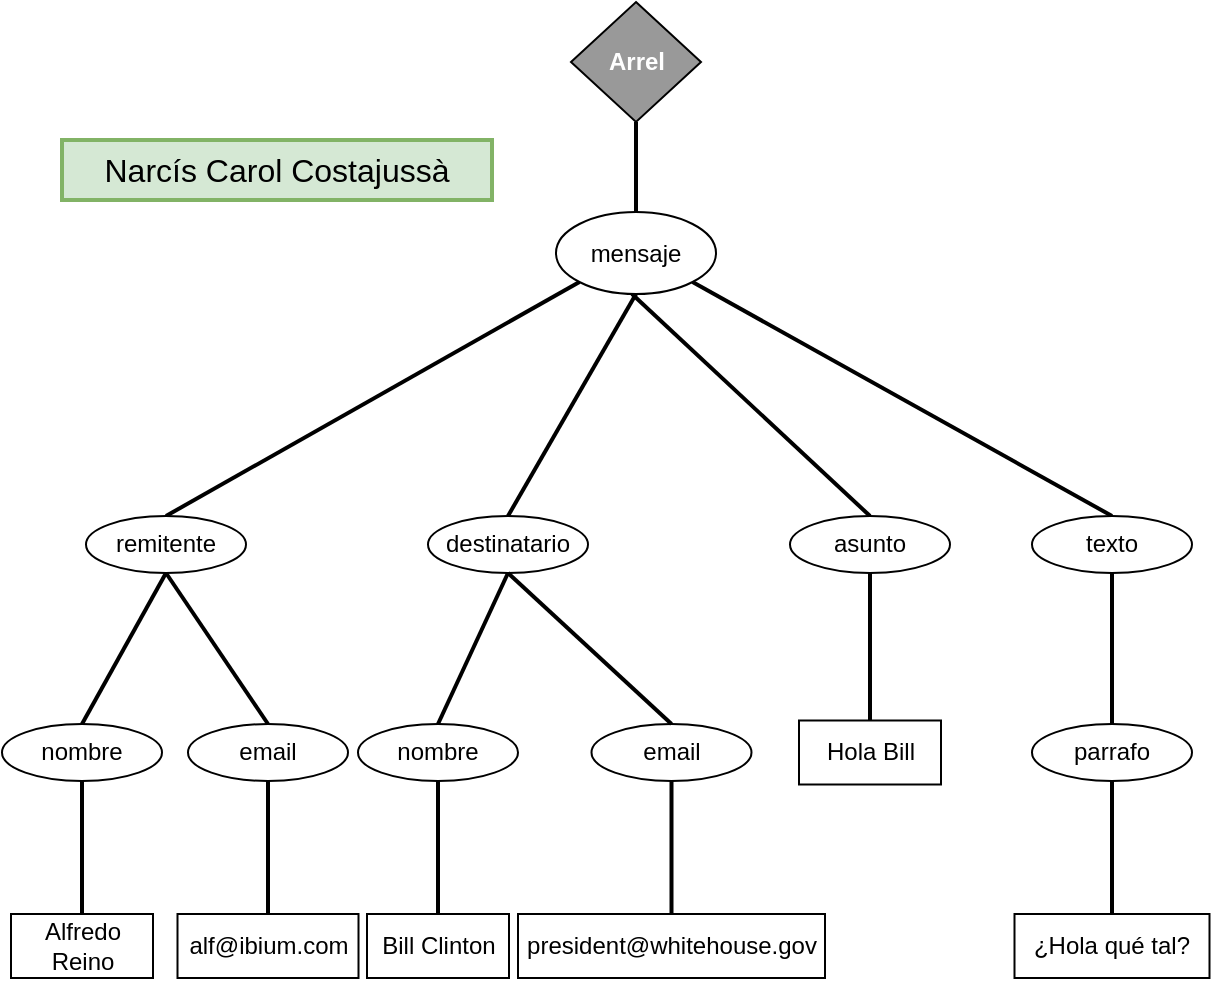 <mxfile version="24.8.4">
  <diagram name="Pàgina-1" id="veT2rnlL3bqaG_XNY8d2">
    <mxGraphModel dx="1079" dy="1209" grid="0" gridSize="10" guides="1" tooltips="1" connect="1" arrows="1" fold="1" page="0" pageScale="1" pageWidth="827" pageHeight="1169" math="0" shadow="0">
      <root>
        <mxCell id="0" />
        <mxCell id="1" parent="0" />
        <mxCell id="t4LPWN5obbuEQxLgJ1_r-4" value="" style="edgeStyle=none;curved=1;rounded=0;orthogonalLoop=1;jettySize=auto;html=1;fontSize=12;startSize=8;endSize=8;exitX=0;exitY=1;exitDx=0;exitDy=0;entryX=0.5;entryY=0;entryDx=0;entryDy=0;endArrow=none;endFill=0;strokeWidth=2;" edge="1" parent="1" source="t4LPWN5obbuEQxLgJ1_r-16" target="t4LPWN5obbuEQxLgJ1_r-2">
          <mxGeometry relative="1" as="geometry" />
        </mxCell>
        <mxCell id="t4LPWN5obbuEQxLgJ1_r-10" value="" style="edgeStyle=none;curved=1;rounded=0;orthogonalLoop=1;jettySize=auto;html=1;fontSize=12;startSize=8;endSize=8;exitX=0.5;exitY=1;exitDx=0;exitDy=0;entryX=0.5;entryY=0;entryDx=0;entryDy=0;endArrow=none;endFill=0;strokeWidth=2;" edge="1" parent="1" source="t4LPWN5obbuEQxLgJ1_r-16" target="t4LPWN5obbuEQxLgJ1_r-26">
          <mxGeometry relative="1" as="geometry" />
        </mxCell>
        <mxCell id="t4LPWN5obbuEQxLgJ1_r-32" style="edgeStyle=none;curved=1;rounded=0;orthogonalLoop=1;jettySize=auto;html=1;exitX=0.5;exitY=1;exitDx=0;exitDy=0;entryX=0.5;entryY=0;entryDx=0;entryDy=0;fontSize=12;startSize=8;endSize=8;endArrow=none;endFill=0;strokeWidth=2;" edge="1" parent="1" source="t4LPWN5obbuEQxLgJ1_r-1" target="t4LPWN5obbuEQxLgJ1_r-16">
          <mxGeometry relative="1" as="geometry" />
        </mxCell>
        <mxCell id="t4LPWN5obbuEQxLgJ1_r-1" value="Arrel" style="rhombus;whiteSpace=wrap;html=1;fillColor=#999999;strokeColor=#000000;fontColor=#FFFFFF;fontStyle=1" vertex="1" parent="1">
          <mxGeometry x="147.5" y="-121" width="65" height="60" as="geometry" />
        </mxCell>
        <mxCell id="t4LPWN5obbuEQxLgJ1_r-21" value="" style="edgeStyle=none;curved=1;rounded=0;orthogonalLoop=1;jettySize=auto;html=1;fontSize=12;startSize=8;endSize=8;entryX=0.5;entryY=0;entryDx=0;entryDy=0;exitX=0.5;exitY=1;exitDx=0;exitDy=0;endArrow=none;endFill=0;strokeWidth=2;" edge="1" parent="1" source="t4LPWN5obbuEQxLgJ1_r-2" target="t4LPWN5obbuEQxLgJ1_r-24">
          <mxGeometry relative="1" as="geometry">
            <mxPoint x="-67" y="233" as="targetPoint" />
          </mxGeometry>
        </mxCell>
        <mxCell id="t4LPWN5obbuEQxLgJ1_r-29" style="edgeStyle=none;curved=1;rounded=0;orthogonalLoop=1;jettySize=auto;html=1;entryX=0.5;entryY=0;entryDx=0;entryDy=0;fontSize=12;startSize=8;endSize=8;exitX=0.5;exitY=1;exitDx=0;exitDy=0;endArrow=none;endFill=0;strokeWidth=2;" edge="1" parent="1" source="t4LPWN5obbuEQxLgJ1_r-2" target="t4LPWN5obbuEQxLgJ1_r-25">
          <mxGeometry relative="1" as="geometry" />
        </mxCell>
        <mxCell id="t4LPWN5obbuEQxLgJ1_r-2" value="remitente" style="ellipse;whiteSpace=wrap;html=1;" vertex="1" parent="1">
          <mxGeometry x="-95" y="136" width="80" height="28.5" as="geometry" />
        </mxCell>
        <mxCell id="t4LPWN5obbuEQxLgJ1_r-18" style="edgeStyle=none;curved=1;rounded=0;orthogonalLoop=1;jettySize=auto;html=1;entryX=0.5;entryY=0;entryDx=0;entryDy=0;fontSize=12;startSize=8;endSize=8;exitX=0.475;exitY=1;exitDx=0;exitDy=0;exitPerimeter=0;endArrow=none;endFill=0;strokeWidth=2;" edge="1" parent="1" source="t4LPWN5obbuEQxLgJ1_r-16" target="t4LPWN5obbuEQxLgJ1_r-27">
          <mxGeometry relative="1" as="geometry" />
        </mxCell>
        <mxCell id="t4LPWN5obbuEQxLgJ1_r-19" style="edgeStyle=none;curved=1;rounded=0;orthogonalLoop=1;jettySize=auto;html=1;exitX=1;exitY=1;exitDx=0;exitDy=0;entryX=0.5;entryY=0;entryDx=0;entryDy=0;fontSize=12;startSize=8;endSize=8;endArrow=none;endFill=0;strokeWidth=2;" edge="1" parent="1" source="t4LPWN5obbuEQxLgJ1_r-16" target="t4LPWN5obbuEQxLgJ1_r-28">
          <mxGeometry relative="1" as="geometry" />
        </mxCell>
        <mxCell id="t4LPWN5obbuEQxLgJ1_r-16" value="mensaje" style="ellipse;whiteSpace=wrap;html=1;" vertex="1" parent="1">
          <mxGeometry x="140" y="-16" width="80" height="41" as="geometry" />
        </mxCell>
        <mxCell id="t4LPWN5obbuEQxLgJ1_r-38" style="edgeStyle=none;curved=1;rounded=0;orthogonalLoop=1;jettySize=auto;html=1;exitX=0.5;exitY=1;exitDx=0;exitDy=0;entryX=0.5;entryY=0;entryDx=0;entryDy=0;fontSize=12;startSize=8;endSize=8;endArrow=none;endFill=0;strokeWidth=2;" edge="1" parent="1" source="t4LPWN5obbuEQxLgJ1_r-24" target="t4LPWN5obbuEQxLgJ1_r-37">
          <mxGeometry relative="1" as="geometry" />
        </mxCell>
        <mxCell id="t4LPWN5obbuEQxLgJ1_r-24" value="nombre" style="ellipse;whiteSpace=wrap;html=1;" vertex="1" parent="1">
          <mxGeometry x="-137" y="240" width="80" height="28.5" as="geometry" />
        </mxCell>
        <mxCell id="t4LPWN5obbuEQxLgJ1_r-41" style="edgeStyle=none;curved=1;rounded=0;orthogonalLoop=1;jettySize=auto;html=1;exitX=0.5;exitY=1;exitDx=0;exitDy=0;entryX=0.5;entryY=0;entryDx=0;entryDy=0;fontSize=12;startSize=8;endSize=8;endArrow=none;endFill=0;strokeWidth=2;" edge="1" parent="1" source="t4LPWN5obbuEQxLgJ1_r-25" target="t4LPWN5obbuEQxLgJ1_r-40">
          <mxGeometry relative="1" as="geometry" />
        </mxCell>
        <mxCell id="t4LPWN5obbuEQxLgJ1_r-25" value="email" style="ellipse;whiteSpace=wrap;html=1;" vertex="1" parent="1">
          <mxGeometry x="-44" y="240" width="80" height="28.5" as="geometry" />
        </mxCell>
        <mxCell id="t4LPWN5obbuEQxLgJ1_r-33" style="edgeStyle=none;curved=1;rounded=0;orthogonalLoop=1;jettySize=auto;html=1;exitX=0.5;exitY=1;exitDx=0;exitDy=0;entryX=0.5;entryY=0;entryDx=0;entryDy=0;fontSize=12;startSize=8;endSize=8;endArrow=none;endFill=0;strokeWidth=2;" edge="1" parent="1" source="t4LPWN5obbuEQxLgJ1_r-26" target="t4LPWN5obbuEQxLgJ1_r-30">
          <mxGeometry relative="1" as="geometry" />
        </mxCell>
        <mxCell id="t4LPWN5obbuEQxLgJ1_r-26" value="destinatario" style="ellipse;whiteSpace=wrap;html=1;" vertex="1" parent="1">
          <mxGeometry x="76" y="136" width="80" height="28.5" as="geometry" />
        </mxCell>
        <mxCell id="t4LPWN5obbuEQxLgJ1_r-47" style="edgeStyle=none;curved=1;rounded=0;orthogonalLoop=1;jettySize=auto;html=1;exitX=0.5;exitY=1;exitDx=0;exitDy=0;entryX=0.5;entryY=0;entryDx=0;entryDy=0;fontSize=12;startSize=8;endSize=8;endArrow=none;endFill=0;strokeWidth=2;" edge="1" parent="1" source="t4LPWN5obbuEQxLgJ1_r-27" target="t4LPWN5obbuEQxLgJ1_r-46">
          <mxGeometry relative="1" as="geometry" />
        </mxCell>
        <mxCell id="t4LPWN5obbuEQxLgJ1_r-27" value="asunto" style="ellipse;whiteSpace=wrap;html=1;" vertex="1" parent="1">
          <mxGeometry x="257" y="136" width="80" height="28.5" as="geometry" />
        </mxCell>
        <mxCell id="t4LPWN5obbuEQxLgJ1_r-36" style="edgeStyle=none;curved=1;rounded=0;orthogonalLoop=1;jettySize=auto;html=1;exitX=0.5;exitY=1;exitDx=0;exitDy=0;entryX=0.5;entryY=0;entryDx=0;entryDy=0;fontSize=12;startSize=8;endSize=8;endArrow=none;endFill=0;strokeWidth=2;" edge="1" parent="1" source="t4LPWN5obbuEQxLgJ1_r-28" target="t4LPWN5obbuEQxLgJ1_r-35">
          <mxGeometry relative="1" as="geometry" />
        </mxCell>
        <mxCell id="t4LPWN5obbuEQxLgJ1_r-28" value="texto" style="ellipse;whiteSpace=wrap;html=1;" vertex="1" parent="1">
          <mxGeometry x="378" y="136" width="80" height="28.5" as="geometry" />
        </mxCell>
        <mxCell id="t4LPWN5obbuEQxLgJ1_r-45" style="edgeStyle=none;curved=1;rounded=0;orthogonalLoop=1;jettySize=auto;html=1;exitX=0.5;exitY=1;exitDx=0;exitDy=0;entryX=0.5;entryY=0;entryDx=0;entryDy=0;fontSize=12;startSize=8;endSize=8;endArrow=none;endFill=0;strokeWidth=2;" edge="1" parent="1" source="t4LPWN5obbuEQxLgJ1_r-30" target="t4LPWN5obbuEQxLgJ1_r-42">
          <mxGeometry relative="1" as="geometry" />
        </mxCell>
        <mxCell id="t4LPWN5obbuEQxLgJ1_r-30" value="nombre&lt;span style=&quot;color: rgba(0, 0, 0, 0); font-family: monospace; font-size: 0px; text-align: start; text-wrap-mode: nowrap;&quot;&gt;%3CmxGraphModel%3E%3Croot%3E%3CmxCell%20id%3D%220%22%2F%3E%3CmxCell%20id%3D%221%22%20parent%3D%220%22%2F%3E%3CmxCell%20id%3D%222%22%20value%3D%22Remitente%22%20style%3D%22ellipse%3BwhiteSpace%3Dwrap%3Bhtml%3D1%3B%22%20vertex%3D%221%22%20parent%3D%221%22%3E%3CmxGeometry%20x%3D%22-57%22%20y%3D%22138%22%20width%3D%2280%22%20height%3D%2228.5%22%20as%3D%22geometry%22%2F%3E%3C%2FmxCell%3E%3C%2Froot%3E%3C%2FmxGraphModel%3E&lt;/span&gt;" style="ellipse;whiteSpace=wrap;html=1;" vertex="1" parent="1">
          <mxGeometry x="41" y="240" width="80" height="28.5" as="geometry" />
        </mxCell>
        <mxCell id="t4LPWN5obbuEQxLgJ1_r-44" style="edgeStyle=none;curved=1;rounded=0;orthogonalLoop=1;jettySize=auto;html=1;exitX=0.5;exitY=1;exitDx=0;exitDy=0;entryX=0.5;entryY=0;entryDx=0;entryDy=0;fontSize=12;startSize=8;endSize=8;endArrow=none;endFill=0;strokeWidth=2;" edge="1" parent="1" source="t4LPWN5obbuEQxLgJ1_r-31" target="t4LPWN5obbuEQxLgJ1_r-43">
          <mxGeometry relative="1" as="geometry" />
        </mxCell>
        <mxCell id="t4LPWN5obbuEQxLgJ1_r-31" value="email" style="ellipse;whiteSpace=wrap;html=1;" vertex="1" parent="1">
          <mxGeometry x="157.75" y="240" width="80" height="28.5" as="geometry" />
        </mxCell>
        <mxCell id="t4LPWN5obbuEQxLgJ1_r-34" style="edgeStyle=none;curved=1;rounded=0;orthogonalLoop=1;jettySize=auto;html=1;exitX=0.5;exitY=1;exitDx=0;exitDy=0;entryX=0.5;entryY=0;entryDx=0;entryDy=0;fontSize=12;startSize=8;endSize=8;endArrow=none;endFill=0;strokeWidth=2;" edge="1" parent="1" source="t4LPWN5obbuEQxLgJ1_r-26" target="t4LPWN5obbuEQxLgJ1_r-31">
          <mxGeometry relative="1" as="geometry" />
        </mxCell>
        <mxCell id="t4LPWN5obbuEQxLgJ1_r-49" style="edgeStyle=none;curved=1;rounded=0;orthogonalLoop=1;jettySize=auto;html=1;exitX=0.5;exitY=1;exitDx=0;exitDy=0;entryX=0.5;entryY=0;entryDx=0;entryDy=0;fontSize=12;startSize=8;endSize=8;endArrow=none;endFill=0;strokeWidth=2;" edge="1" parent="1" source="t4LPWN5obbuEQxLgJ1_r-35" target="t4LPWN5obbuEQxLgJ1_r-48">
          <mxGeometry relative="1" as="geometry" />
        </mxCell>
        <mxCell id="t4LPWN5obbuEQxLgJ1_r-35" value="parrafo" style="ellipse;whiteSpace=wrap;html=1;" vertex="1" parent="1">
          <mxGeometry x="378" y="240" width="80" height="28.5" as="geometry" />
        </mxCell>
        <mxCell id="t4LPWN5obbuEQxLgJ1_r-37" value="Alfredo Reino" style="rounded=0;whiteSpace=wrap;html=1;" vertex="1" parent="1">
          <mxGeometry x="-132.5" y="335" width="71" height="32" as="geometry" />
        </mxCell>
        <mxCell id="t4LPWN5obbuEQxLgJ1_r-40" value="alf@ibium.com" style="rounded=0;whiteSpace=wrap;html=1;" vertex="1" parent="1">
          <mxGeometry x="-49.25" y="335" width="90.5" height="32" as="geometry" />
        </mxCell>
        <mxCell id="t4LPWN5obbuEQxLgJ1_r-42" value="Bill Clinton" style="rounded=0;whiteSpace=wrap;html=1;" vertex="1" parent="1">
          <mxGeometry x="45.5" y="335" width="71" height="32" as="geometry" />
        </mxCell>
        <mxCell id="t4LPWN5obbuEQxLgJ1_r-43" value="president@whitehouse.gov" style="rounded=0;whiteSpace=wrap;html=1;" vertex="1" parent="1">
          <mxGeometry x="121" y="335" width="153.5" height="32" as="geometry" />
        </mxCell>
        <mxCell id="t4LPWN5obbuEQxLgJ1_r-46" value="Hola Bill" style="rounded=0;whiteSpace=wrap;html=1;" vertex="1" parent="1">
          <mxGeometry x="261.5" y="238.25" width="71" height="32" as="geometry" />
        </mxCell>
        <mxCell id="t4LPWN5obbuEQxLgJ1_r-48" value="¿Hola qué tal?" style="rounded=0;whiteSpace=wrap;html=1;" vertex="1" parent="1">
          <mxGeometry x="369.25" y="335" width="97.5" height="32" as="geometry" />
        </mxCell>
        <mxCell id="0KIj-XEGfdzSwlypHHzS-1" value="Narcís Carol Costajussà" style="text;html=1;align=center;verticalAlign=middle;whiteSpace=wrap;rounded=0;fontSize=16;strokeColor=#82b366;strokeWidth=2;fillColor=#d5e8d4;" vertex="1" parent="1">
          <mxGeometry x="-107" y="-52" width="215" height="30" as="geometry" />
        </mxCell>
      </root>
    </mxGraphModel>
  </diagram>
</mxfile>
